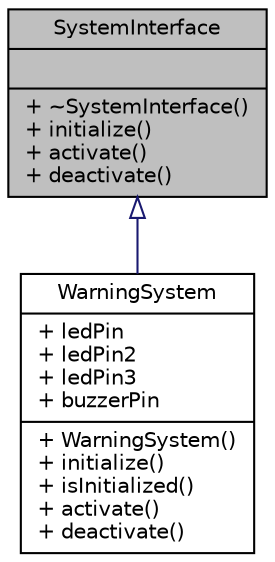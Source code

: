 digraph "SystemInterface"
{
 // LATEX_PDF_SIZE
  edge [fontname="Helvetica",fontsize="10",labelfontname="Helvetica",labelfontsize="10"];
  node [fontname="Helvetica",fontsize="10",shape=record];
  Node1 [label="{SystemInterface\n||+ ~SystemInterface()\l+ initialize()\l+ activate()\l+ deactivate()\l}",height=0.2,width=0.4,color="black", fillcolor="grey75", style="filled", fontcolor="black",tooltip="Interface for system control classes."];
  Node1 -> Node2 [dir="back",color="midnightblue",fontsize="10",style="solid",arrowtail="onormal",fontname="Helvetica"];
  Node2 [label="{WarningSystem\n|+ ledPin\l+ ledPin2\l+ ledPin3\l+ buzzerPin\l|+ WarningSystem()\l+ initialize()\l+ isInitialized()\l+ activate()\l+ deactivate()\l}",height=0.2,width=0.4,color="black", fillcolor="white", style="filled",URL="$classWarningSystem.html",tooltip="Manages a warning system with three LEDs and a buzzer."];
}
